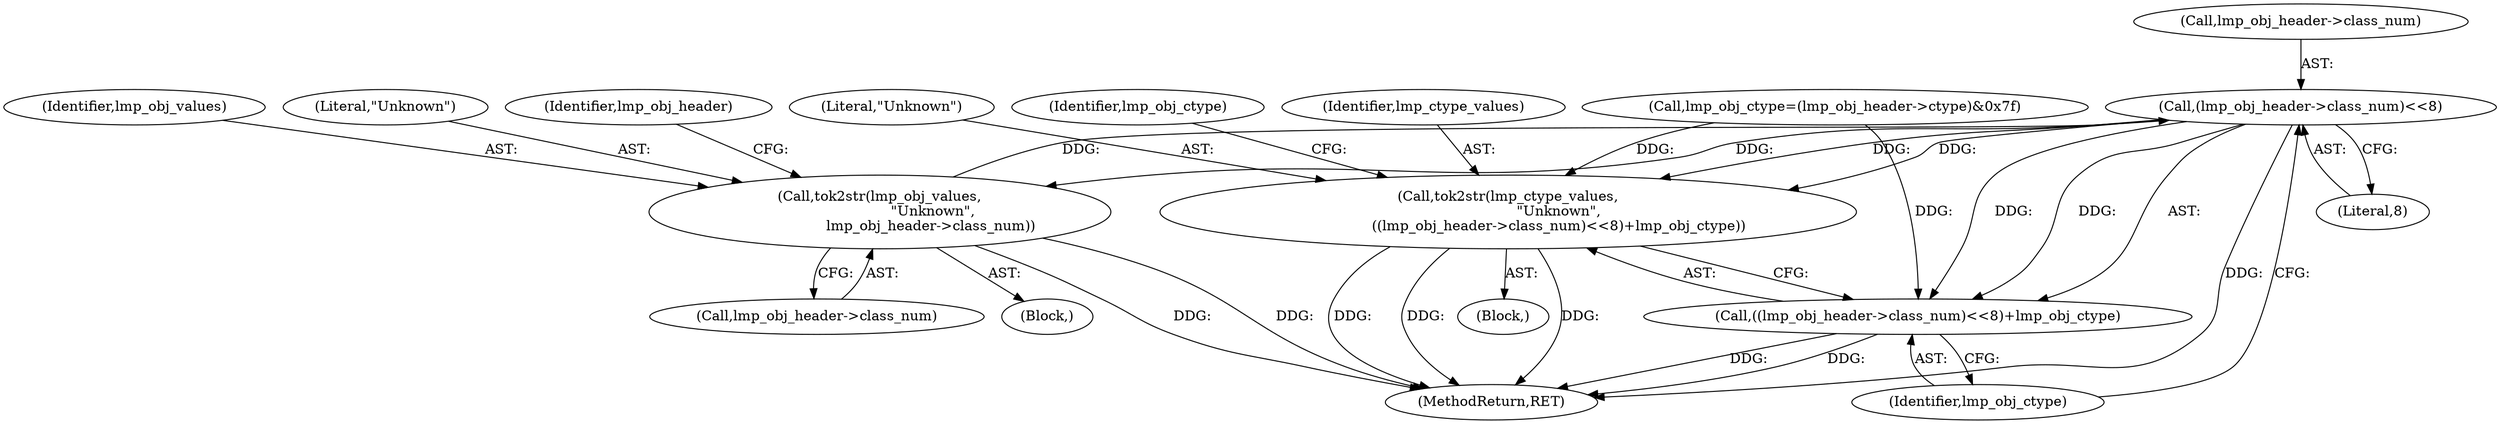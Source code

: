 digraph "0_tcpdump_a25211918f2e790c67d859d20ccf8dbb81da1598@pointer" {
"1000301" [label="(Call,(lmp_obj_header->class_num)<<8)"];
"1000286" [label="(Call,tok2str(lmp_obj_values,\n                        \"Unknown\",\n                       lmp_obj_header->class_num))"];
"1000301" [label="(Call,(lmp_obj_header->class_num)<<8)"];
"1000297" [label="(Call,tok2str(lmp_ctype_values,\n                       \"Unknown\",\n                       ((lmp_obj_header->class_num)<<8)+lmp_obj_ctype))"];
"1000300" [label="(Call,((lmp_obj_header->class_num)<<8)+lmp_obj_ctype)"];
"1000297" [label="(Call,tok2str(lmp_ctype_values,\n                       \"Unknown\",\n                       ((lmp_obj_header->class_num)<<8)+lmp_obj_ctype))"];
"1000300" [label="(Call,((lmp_obj_header->class_num)<<8)+lmp_obj_ctype)"];
"1000286" [label="(Call,tok2str(lmp_obj_values,\n                        \"Unknown\",\n                       lmp_obj_header->class_num))"];
"1000287" [label="(Identifier,lmp_obj_values)"];
"1000288" [label="(Literal,\"Unknown\")"];
"1000302" [label="(Call,lmp_obj_header->class_num)"];
"1000294" [label="(Identifier,lmp_obj_header)"];
"1000296" [label="(Block,)"];
"1000299" [label="(Literal,\"Unknown\")"];
"1000289" [label="(Call,lmp_obj_header->class_num)"];
"1000301" [label="(Call,(lmp_obj_header->class_num)<<8)"];
"1000305" [label="(Literal,8)"];
"1000308" [label="(Identifier,lmp_obj_ctype)"];
"1000273" [label="(Call,lmp_obj_ctype=(lmp_obj_header->ctype)&0x7f)"];
"1000285" [label="(Block,)"];
"1000306" [label="(Identifier,lmp_obj_ctype)"];
"1001913" [label="(MethodReturn,RET)"];
"1000298" [label="(Identifier,lmp_ctype_values)"];
"1000301" -> "1000300"  [label="AST: "];
"1000301" -> "1000305"  [label="CFG: "];
"1000302" -> "1000301"  [label="AST: "];
"1000305" -> "1000301"  [label="AST: "];
"1000306" -> "1000301"  [label="CFG: "];
"1000301" -> "1001913"  [label="DDG: "];
"1000301" -> "1000286"  [label="DDG: "];
"1000301" -> "1000297"  [label="DDG: "];
"1000301" -> "1000297"  [label="DDG: "];
"1000301" -> "1000300"  [label="DDG: "];
"1000301" -> "1000300"  [label="DDG: "];
"1000286" -> "1000301"  [label="DDG: "];
"1000286" -> "1000285"  [label="AST: "];
"1000286" -> "1000289"  [label="CFG: "];
"1000287" -> "1000286"  [label="AST: "];
"1000288" -> "1000286"  [label="AST: "];
"1000289" -> "1000286"  [label="AST: "];
"1000294" -> "1000286"  [label="CFG: "];
"1000286" -> "1001913"  [label="DDG: "];
"1000286" -> "1001913"  [label="DDG: "];
"1000297" -> "1000296"  [label="AST: "];
"1000297" -> "1000300"  [label="CFG: "];
"1000298" -> "1000297"  [label="AST: "];
"1000299" -> "1000297"  [label="AST: "];
"1000300" -> "1000297"  [label="AST: "];
"1000308" -> "1000297"  [label="CFG: "];
"1000297" -> "1001913"  [label="DDG: "];
"1000297" -> "1001913"  [label="DDG: "];
"1000297" -> "1001913"  [label="DDG: "];
"1000273" -> "1000297"  [label="DDG: "];
"1000300" -> "1000306"  [label="CFG: "];
"1000306" -> "1000300"  [label="AST: "];
"1000300" -> "1001913"  [label="DDG: "];
"1000300" -> "1001913"  [label="DDG: "];
"1000273" -> "1000300"  [label="DDG: "];
}
